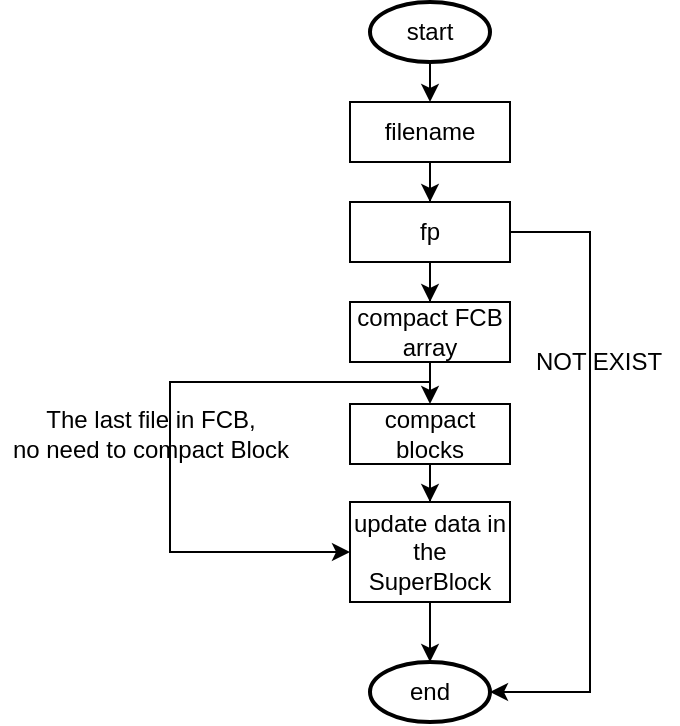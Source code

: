 <mxfile version="15.7.3" type="device"><diagram id="-y5TTmYlCWGNcHAraqbQ" name="第 1 页"><mxGraphModel dx="946" dy="624" grid="1" gridSize="10" guides="1" tooltips="1" connect="1" arrows="1" fold="1" page="1" pageScale="1" pageWidth="827" pageHeight="1169" math="0" shadow="0"><root><mxCell id="0"/><mxCell id="1" parent="0"/><mxCell id="Khi9ipjxlRRkkqVBc-jz-20" style="edgeStyle=orthogonalEdgeStyle;rounded=0;orthogonalLoop=1;jettySize=auto;html=1;exitX=0.5;exitY=1;exitDx=0;exitDy=0;exitPerimeter=0;entryX=0.5;entryY=0;entryDx=0;entryDy=0;" edge="1" parent="1" source="Khi9ipjxlRRkkqVBc-jz-1" target="Khi9ipjxlRRkkqVBc-jz-3"><mxGeometry relative="1" as="geometry"/></mxCell><mxCell id="Khi9ipjxlRRkkqVBc-jz-1" value="start" style="strokeWidth=2;html=1;shape=mxgraph.flowchart.start_1;whiteSpace=wrap;" vertex="1" parent="1"><mxGeometry x="340" y="120" width="60" height="30" as="geometry"/></mxCell><mxCell id="Khi9ipjxlRRkkqVBc-jz-2" value="end" style="strokeWidth=2;html=1;shape=mxgraph.flowchart.start_1;whiteSpace=wrap;" vertex="1" parent="1"><mxGeometry x="340" y="450" width="60" height="30" as="geometry"/></mxCell><mxCell id="Khi9ipjxlRRkkqVBc-jz-5" value="" style="edgeStyle=orthogonalEdgeStyle;rounded=0;orthogonalLoop=1;jettySize=auto;html=1;" edge="1" parent="1" source="Khi9ipjxlRRkkqVBc-jz-3" target="Khi9ipjxlRRkkqVBc-jz-4"><mxGeometry relative="1" as="geometry"/></mxCell><mxCell id="Khi9ipjxlRRkkqVBc-jz-3" value="filename" style="whiteSpace=wrap;html=1;" vertex="1" parent="1"><mxGeometry x="330" y="170" width="80" height="30" as="geometry"/></mxCell><mxCell id="Khi9ipjxlRRkkqVBc-jz-7" value="" style="edgeStyle=orthogonalEdgeStyle;rounded=0;orthogonalLoop=1;jettySize=auto;html=1;" edge="1" parent="1" source="Khi9ipjxlRRkkqVBc-jz-4" target="Khi9ipjxlRRkkqVBc-jz-6"><mxGeometry relative="1" as="geometry"/></mxCell><mxCell id="Khi9ipjxlRRkkqVBc-jz-14" style="edgeStyle=orthogonalEdgeStyle;rounded=0;orthogonalLoop=1;jettySize=auto;html=1;entryX=1;entryY=0.5;entryDx=0;entryDy=0;entryPerimeter=0;" edge="1" parent="1" source="Khi9ipjxlRRkkqVBc-jz-4" target="Khi9ipjxlRRkkqVBc-jz-2"><mxGeometry relative="1" as="geometry"><Array as="points"><mxPoint x="450" y="235"/><mxPoint x="450" y="465"/></Array></mxGeometry></mxCell><mxCell id="Khi9ipjxlRRkkqVBc-jz-17" style="edgeStyle=orthogonalEdgeStyle;rounded=0;orthogonalLoop=1;jettySize=auto;html=1;entryX=0;entryY=0.5;entryDx=0;entryDy=0;" edge="1" parent="1" target="Khi9ipjxlRRkkqVBc-jz-12"><mxGeometry relative="1" as="geometry"><mxPoint x="370" y="310" as="sourcePoint"/><Array as="points"><mxPoint x="240" y="310"/><mxPoint x="240" y="395"/></Array></mxGeometry></mxCell><mxCell id="Khi9ipjxlRRkkqVBc-jz-4" value="fp" style="whiteSpace=wrap;html=1;" vertex="1" parent="1"><mxGeometry x="330" y="220" width="80" height="30" as="geometry"/></mxCell><mxCell id="Khi9ipjxlRRkkqVBc-jz-9" value="" style="edgeStyle=orthogonalEdgeStyle;rounded=0;orthogonalLoop=1;jettySize=auto;html=1;" edge="1" parent="1" source="Khi9ipjxlRRkkqVBc-jz-6" target="Khi9ipjxlRRkkqVBc-jz-8"><mxGeometry relative="1" as="geometry"/></mxCell><mxCell id="Khi9ipjxlRRkkqVBc-jz-6" value="compact FCB array" style="whiteSpace=wrap;html=1;" vertex="1" parent="1"><mxGeometry x="330" y="270" width="80" height="30" as="geometry"/></mxCell><mxCell id="Khi9ipjxlRRkkqVBc-jz-13" value="" style="edgeStyle=orthogonalEdgeStyle;rounded=0;orthogonalLoop=1;jettySize=auto;html=1;" edge="1" parent="1" source="Khi9ipjxlRRkkqVBc-jz-8" target="Khi9ipjxlRRkkqVBc-jz-12"><mxGeometry relative="1" as="geometry"/></mxCell><mxCell id="Khi9ipjxlRRkkqVBc-jz-8" value="compact blocks" style="whiteSpace=wrap;html=1;" vertex="1" parent="1"><mxGeometry x="330" y="321" width="80" height="30" as="geometry"/></mxCell><mxCell id="Khi9ipjxlRRkkqVBc-jz-19" style="edgeStyle=orthogonalEdgeStyle;rounded=0;orthogonalLoop=1;jettySize=auto;html=1;exitX=0.5;exitY=1;exitDx=0;exitDy=0;entryX=0.5;entryY=0;entryDx=0;entryDy=0;entryPerimeter=0;" edge="1" parent="1" source="Khi9ipjxlRRkkqVBc-jz-12" target="Khi9ipjxlRRkkqVBc-jz-2"><mxGeometry relative="1" as="geometry"/></mxCell><mxCell id="Khi9ipjxlRRkkqVBc-jz-12" value="update data in the SuperBlock" style="whiteSpace=wrap;html=1;" vertex="1" parent="1"><mxGeometry x="330" y="370" width="80" height="50" as="geometry"/></mxCell><mxCell id="Khi9ipjxlRRkkqVBc-jz-15" value="NOT EXIST" style="text;html=1;align=center;verticalAlign=middle;resizable=0;points=[];autosize=1;strokeColor=none;fillColor=none;" vertex="1" parent="1"><mxGeometry x="414" y="290" width="80" height="20" as="geometry"/></mxCell><mxCell id="Khi9ipjxlRRkkqVBc-jz-18" value="The last file in FCB, &lt;br&gt;no need to compact Block" style="text;html=1;align=center;verticalAlign=middle;resizable=0;points=[];autosize=1;strokeColor=none;fillColor=none;" vertex="1" parent="1"><mxGeometry x="155" y="321" width="150" height="30" as="geometry"/></mxCell></root></mxGraphModel></diagram></mxfile>